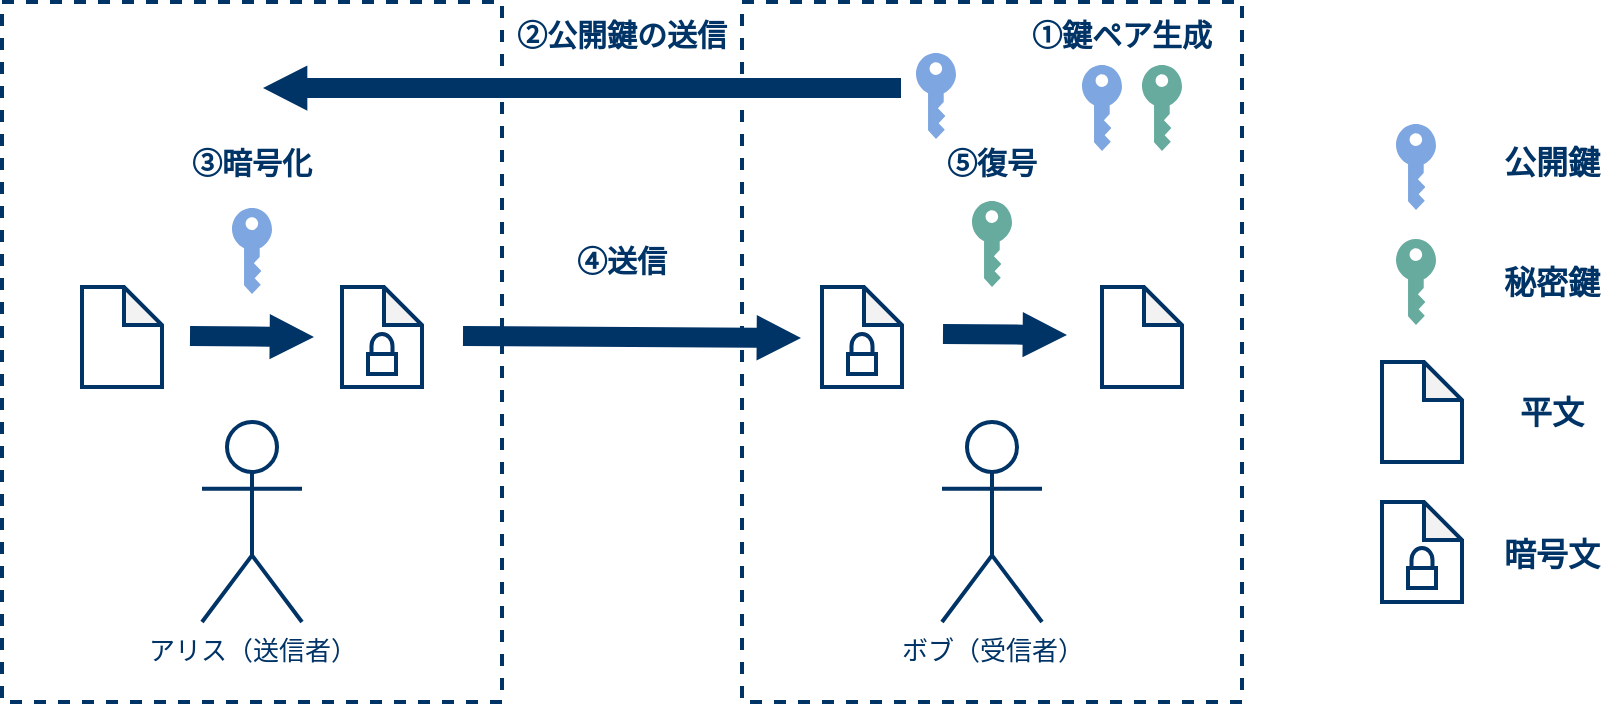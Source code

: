 <mxfile version="13.1.3">
    <diagram id="6hGFLwfOUW9BJ-s0fimq" name="Page-1">
        <mxGraphModel dx="1826" dy="1827" grid="1" gridSize="10" guides="1" tooltips="1" connect="1" arrows="1" fold="1" page="1" pageScale="1" pageWidth="1169" pageHeight="827" math="0" shadow="0">
            <root>
                <mxCell id="0"/>
                <mxCell id="1" parent="0"/>
                <mxCell id="77" value="" style="rounded=0;whiteSpace=wrap;html=1;dashed=1;strokeColor=#003366;strokeWidth=2;fillColor=#ffffff;" parent="1" vertex="1">
                    <mxGeometry x="340" y="-80" width="250" height="350" as="geometry"/>
                </mxCell>
                <mxCell id="72" value="" style="rounded=0;whiteSpace=wrap;html=1;dashed=1;strokeColor=#003366;strokeWidth=2;fillColor=#ffffff;" parent="1" vertex="1">
                    <mxGeometry x="-30" y="-80" width="250" height="350" as="geometry"/>
                </mxCell>
                <mxCell id="2" value="&lt;font color=&quot;#003366&quot; style=&quot;font-size: 13px&quot;&gt;アリス（送信者）&lt;/font&gt;" style="shape=umlActor;verticalLabelPosition=bottom;labelBackgroundColor=#ffffff;verticalAlign=top;html=1;outlineConnect=0;strokeColor=#003366;strokeWidth=2;" parent="1" vertex="1">
                    <mxGeometry x="70" y="130" width="50" height="100" as="geometry"/>
                </mxCell>
                <mxCell id="3" value="&lt;font color=&quot;#003366&quot; style=&quot;font-size: 13px&quot;&gt;ボブ（受信者）&lt;/font&gt;" style="shape=umlActor;verticalLabelPosition=bottom;labelBackgroundColor=#ffffff;verticalAlign=top;html=1;outlineConnect=0;strokeColor=#003366;strokeWidth=2;" parent="1" vertex="1">
                    <mxGeometry x="440" y="130" width="50" height="100" as="geometry"/>
                </mxCell>
                <mxCell id="11" value="" style="shape=flexArrow;endArrow=classic;html=1;endWidth=11.667;endSize=7.058;fillColor=#003366;strokeColor=none;" parent="1" edge="1">
                    <mxGeometry width="50" height="50" relative="1" as="geometry">
                        <mxPoint x="200" y="87.0" as="sourcePoint"/>
                        <mxPoint x="370" y="88" as="targetPoint"/>
                    </mxGeometry>
                </mxCell>
                <mxCell id="22" value="&lt;font color=&quot;#003366&quot;&gt;&lt;br&gt;&lt;br&gt;&lt;/font&gt;" style="shape=note;whiteSpace=wrap;html=1;backgroundOutline=1;darkOpacity=0.05;size=19;gradientColor=none;fillColor=#FFFFFF;strokeColor=#003366;strokeWidth=2;" parent="1" vertex="1">
                    <mxGeometry x="140" y="62.5" width="40" height="50" as="geometry"/>
                </mxCell>
                <mxCell id="45" value="" style="pointerEvents=1;shadow=0;dashed=0;html=1;strokeColor=none;labelPosition=center;verticalLabelPosition=bottom;verticalAlign=top;outlineConnect=0;align=center;shape=mxgraph.office.security.key_permissions;fillColor=#7EA6E0;" parent="1" vertex="1">
                    <mxGeometry x="85" y="23" width="20" height="43" as="geometry"/>
                </mxCell>
                <mxCell id="46" value="" style="pointerEvents=1;shadow=0;dashed=0;html=1;strokeColor=none;labelPosition=center;verticalLabelPosition=bottom;verticalAlign=top;outlineConnect=0;align=center;shape=mxgraph.office.security.key_permissions;fillColor=#67AB9F;" parent="1" vertex="1">
                    <mxGeometry x="455" y="19.5" width="20" height="43" as="geometry"/>
                </mxCell>
                <mxCell id="53" value="&lt;font color=&quot;#003366&quot;&gt;&lt;br&gt;&lt;br&gt;&lt;/font&gt;" style="shape=note;whiteSpace=wrap;html=1;backgroundOutline=1;darkOpacity=0.05;size=19;gradientColor=none;fillColor=#FFFFFF;strokeColor=#003366;strokeWidth=2;" parent="1" vertex="1">
                    <mxGeometry x="10" y="62.5" width="40" height="50" as="geometry"/>
                </mxCell>
                <mxCell id="54" value="&lt;font color=&quot;#003366&quot;&gt;&lt;br&gt;&lt;br&gt;&lt;/font&gt;" style="shape=note;whiteSpace=wrap;html=1;backgroundOutline=1;darkOpacity=0.05;size=19;gradientColor=none;fillColor=#FFFFFF;strokeColor=#003366;strokeWidth=2;" parent="1" vertex="1">
                    <mxGeometry x="520" y="62.5" width="40" height="50" as="geometry"/>
                </mxCell>
                <mxCell id="57" value="&lt;font color=&quot;#003366&quot;&gt;&lt;br&gt;&lt;br&gt;&lt;/font&gt;" style="shape=note;whiteSpace=wrap;html=1;backgroundOutline=1;darkOpacity=0.05;size=19;gradientColor=none;fillColor=#FFFFFF;strokeColor=#003366;strokeWidth=2;" parent="1" vertex="1">
                    <mxGeometry x="380" y="62.5" width="40" height="50" as="geometry"/>
                </mxCell>
                <mxCell id="60" value="" style="shape=flexArrow;endArrow=classic;html=1;endWidth=11.667;endSize=7.058;fillColor=#003366;strokeColor=none;" parent="1" edge="1">
                    <mxGeometry width="50" height="50" relative="1" as="geometry">
                        <mxPoint x="63.5" y="87" as="sourcePoint"/>
                        <mxPoint x="126.5" y="87.5" as="targetPoint"/>
                    </mxGeometry>
                </mxCell>
                <mxCell id="61" value="" style="shape=flexArrow;endArrow=classic;html=1;endWidth=11.667;endSize=7.058;fillColor=#003366;strokeColor=none;" parent="1" edge="1">
                    <mxGeometry width="50" height="50" relative="1" as="geometry">
                        <mxPoint x="440" y="86" as="sourcePoint"/>
                        <mxPoint x="503" y="86.5" as="targetPoint"/>
                    </mxGeometry>
                </mxCell>
                <mxCell id="69" value="" style="html=1;verticalLabelPosition=bottom;align=center;labelBackgroundColor=#ffffff;verticalAlign=top;strokeWidth=2;strokeColor=#003366;shadow=0;dashed=0;shape=mxgraph.ios7.icons.locked;" parent="1" vertex="1">
                    <mxGeometry x="153" y="86" width="14" height="20" as="geometry"/>
                </mxCell>
                <mxCell id="70" value="" style="html=1;verticalLabelPosition=bottom;align=center;labelBackgroundColor=#ffffff;verticalAlign=top;strokeWidth=2;strokeColor=#003366;shadow=0;dashed=0;shape=mxgraph.ios7.icons.locked;" parent="1" vertex="1">
                    <mxGeometry x="393" y="86" width="14" height="20" as="geometry"/>
                </mxCell>
                <mxCell id="73" value="&lt;font color=&quot;#003366&quot;&gt;&lt;span style=&quot;font-size: 15px&quot;&gt;&lt;b&gt;①鍵ペア生成&lt;/b&gt;&lt;/span&gt;&lt;/font&gt;" style="text;html=1;strokeColor=none;fillColor=none;align=center;verticalAlign=middle;whiteSpace=wrap;rounded=0;dashed=1;" parent="1" vertex="1">
                    <mxGeometry x="450" y="-74.5" width="160" height="20" as="geometry"/>
                </mxCell>
                <mxCell id="75" value="&lt;font style=&quot;font-size: 15px&quot; color=&quot;#003366&quot;&gt;&lt;b&gt;②公開鍵の送信&lt;/b&gt;&lt;/font&gt;" style="text;html=1;strokeColor=none;fillColor=none;align=center;verticalAlign=middle;whiteSpace=wrap;rounded=0;dashed=1;" parent="1" vertex="1">
                    <mxGeometry x="200" y="-74.5" width="160" height="20" as="geometry"/>
                </mxCell>
                <mxCell id="76" value="&lt;font style=&quot;font-size: 15px&quot; color=&quot;#003366&quot;&gt;&lt;b&gt;⑤復号&lt;/b&gt;&lt;/font&gt;" style="text;html=1;strokeColor=none;fillColor=none;align=center;verticalAlign=middle;whiteSpace=wrap;rounded=0;dashed=1;" parent="1" vertex="1">
                    <mxGeometry x="385" y="-10" width="160" height="20" as="geometry"/>
                </mxCell>
                <mxCell id="81" value="&lt;font color=&quot;#003366&quot;&gt;&lt;br&gt;&lt;br&gt;&lt;/font&gt;" style="shape=note;whiteSpace=wrap;html=1;backgroundOutline=1;darkOpacity=0.05;size=19;gradientColor=none;fillColor=#FFFFFF;strokeColor=#003366;strokeWidth=2;" parent="1" vertex="1">
                    <mxGeometry x="660" y="100" width="40" height="50" as="geometry"/>
                </mxCell>
                <mxCell id="82" value="&lt;font color=&quot;#003366&quot;&gt;&lt;br&gt;&lt;br&gt;&lt;/font&gt;" style="shape=note;whiteSpace=wrap;html=1;backgroundOutline=1;darkOpacity=0.05;size=19;gradientColor=none;fillColor=#FFFFFF;strokeColor=#003366;strokeWidth=2;" parent="1" vertex="1">
                    <mxGeometry x="660" y="170" width="40" height="50" as="geometry"/>
                </mxCell>
                <mxCell id="83" value="" style="html=1;verticalLabelPosition=bottom;align=center;labelBackgroundColor=#ffffff;verticalAlign=top;strokeWidth=2;strokeColor=#003366;shadow=0;dashed=0;shape=mxgraph.ios7.icons.locked;" parent="1" vertex="1">
                    <mxGeometry x="673" y="193" width="14" height="20" as="geometry"/>
                </mxCell>
                <mxCell id="84" value="" style="pointerEvents=1;shadow=0;dashed=0;html=1;strokeColor=none;labelPosition=center;verticalLabelPosition=bottom;verticalAlign=top;outlineConnect=0;align=center;shape=mxgraph.office.security.key_permissions;fillColor=#7EA6E0;" parent="1" vertex="1">
                    <mxGeometry x="667" y="-19" width="20" height="43" as="geometry"/>
                </mxCell>
                <mxCell id="85" value="&lt;font color=&quot;#003366&quot;&gt;&lt;span style=&quot;font-size: 16px&quot;&gt;&lt;b&gt;公開鍵&lt;/b&gt;&lt;/span&gt;&lt;/font&gt;" style="text;html=1;strokeColor=none;fillColor=none;align=center;verticalAlign=middle;whiteSpace=wrap;rounded=0;dashed=1;" parent="1" vertex="1">
                    <mxGeometry x="710" y="-17" width="70" height="34" as="geometry"/>
                </mxCell>
                <mxCell id="86" value="&lt;font color=&quot;#003366&quot;&gt;&lt;span style=&quot;font-size: 16px&quot;&gt;&lt;b&gt;平文&lt;/b&gt;&lt;/span&gt;&lt;/font&gt;" style="text;html=1;strokeColor=none;fillColor=none;align=center;verticalAlign=middle;whiteSpace=wrap;rounded=0;dashed=1;" parent="1" vertex="1">
                    <mxGeometry x="710" y="108" width="70" height="34" as="geometry"/>
                </mxCell>
                <mxCell id="87" value="&lt;font color=&quot;#003366&quot;&gt;&lt;span style=&quot;font-size: 16px&quot;&gt;&lt;b&gt;暗号文&lt;/b&gt;&lt;/span&gt;&lt;/font&gt;" style="text;html=1;strokeColor=none;fillColor=none;align=center;verticalAlign=middle;whiteSpace=wrap;rounded=0;dashed=1;" parent="1" vertex="1">
                    <mxGeometry x="710" y="179" width="70" height="34" as="geometry"/>
                </mxCell>
                <mxCell id="88" value="" style="shape=flexArrow;endArrow=classic;html=1;endWidth=11.667;endSize=7.058;fillColor=#003366;strokeColor=none;entryX=0.52;entryY=0.123;entryDx=0;entryDy=0;entryPerimeter=0;" edge="1" parent="1">
                    <mxGeometry width="50" height="50" relative="1" as="geometry">
                        <mxPoint x="420" y="-37" as="sourcePoint"/>
                        <mxPoint x="100" y="-36.95" as="targetPoint"/>
                    </mxGeometry>
                </mxCell>
                <mxCell id="89" value="" style="pointerEvents=1;shadow=0;dashed=0;html=1;strokeColor=none;labelPosition=center;verticalLabelPosition=bottom;verticalAlign=top;outlineConnect=0;align=center;shape=mxgraph.office.security.key_permissions;fillColor=#7EA6E0;" vertex="1" parent="1">
                    <mxGeometry x="427" y="-54.5" width="20" height="43" as="geometry"/>
                </mxCell>
                <mxCell id="94" value="&lt;font style=&quot;font-size: 15px&quot; color=&quot;#003366&quot;&gt;&lt;b&gt;③暗号化&lt;/b&gt;&lt;/font&gt;" style="text;html=1;strokeColor=none;fillColor=none;align=center;verticalAlign=middle;whiteSpace=wrap;rounded=0;dashed=1;" vertex="1" parent="1">
                    <mxGeometry x="15" y="-10" width="160" height="20" as="geometry"/>
                </mxCell>
                <mxCell id="96" value="" style="pointerEvents=1;shadow=0;dashed=0;html=1;strokeColor=none;labelPosition=center;verticalLabelPosition=bottom;verticalAlign=top;outlineConnect=0;align=center;shape=mxgraph.office.security.key_permissions;fillColor=#7EA6E0;" vertex="1" parent="1">
                    <mxGeometry x="510" y="-48.5" width="20" height="43" as="geometry"/>
                </mxCell>
                <mxCell id="97" value="" style="pointerEvents=1;shadow=0;dashed=0;html=1;strokeColor=none;labelPosition=center;verticalLabelPosition=bottom;verticalAlign=top;outlineConnect=0;align=center;shape=mxgraph.office.security.key_permissions;fillColor=#67AB9F;" vertex="1" parent="1">
                    <mxGeometry x="540" y="-48.5" width="20" height="43" as="geometry"/>
                </mxCell>
                <mxCell id="99" value="" style="pointerEvents=1;shadow=0;dashed=0;html=1;strokeColor=none;labelPosition=center;verticalLabelPosition=bottom;verticalAlign=top;outlineConnect=0;align=center;shape=mxgraph.office.security.key_permissions;fillColor=#67AB9F;" vertex="1" parent="1">
                    <mxGeometry x="667" y="38.5" width="20" height="43" as="geometry"/>
                </mxCell>
                <mxCell id="100" value="&lt;font color=&quot;#003366&quot;&gt;&lt;span style=&quot;font-size: 16px&quot;&gt;&lt;b&gt;秘密鍵&lt;/b&gt;&lt;/span&gt;&lt;/font&gt;" style="text;html=1;strokeColor=none;fillColor=none;align=center;verticalAlign=middle;whiteSpace=wrap;rounded=0;dashed=1;" vertex="1" parent="1">
                    <mxGeometry x="710" y="43" width="70" height="34" as="geometry"/>
                </mxCell>
                <mxCell id="103" value="&lt;font style=&quot;font-size: 15px&quot; color=&quot;#003366&quot;&gt;&lt;b&gt;④送信&lt;/b&gt;&lt;/font&gt;" style="text;html=1;strokeColor=none;fillColor=none;align=center;verticalAlign=middle;whiteSpace=wrap;rounded=0;dashed=1;" vertex="1" parent="1">
                    <mxGeometry x="200" y="38.5" width="160" height="20" as="geometry"/>
                </mxCell>
            </root>
        </mxGraphModel>
    </diagram>
</mxfile>